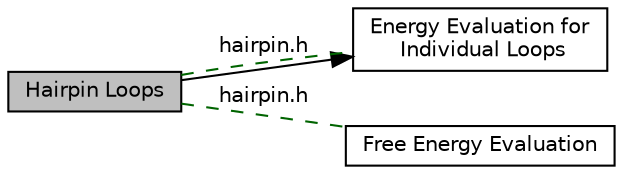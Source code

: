digraph "Hairpin Loops"
{
  bgcolor="transparent";
  edge [fontname="Helvetica",fontsize="10",labelfontname="Helvetica",labelfontsize="10"];
  node [fontname="Helvetica",fontsize="10",shape=box];
  rankdir=LR;
  Node2 [label="Free Energy Evaluation",height=0.2,width=0.4,color="black",URL="$group__eval.html",tooltip="Functions and variables related to free energy evaluation of sequence/structure pairs."];
  Node1 [label="Energy Evaluation for\l Individual Loops",height=0.2,width=0.4,color="black",URL="$group__eval__loops.html",tooltip="Functions to evaluate the free energy of particular types of loops."];
  Node0 [label="Hairpin Loops",height=0.2,width=0.4,color="black", fillcolor="grey75", style="filled", fontcolor="black",tooltip="Functions to evaluate the free energy contributions for hairpin loops."];
  Node1->Node0 [shape=plaintext, dir="back", style="solid"];
  Node0->Node2 [shape=plaintext, label="hairpin.h", color="darkgreen", dir="none", style="dashed"];
  Node0->Node1 [shape=plaintext, label="hairpin.h", color="darkgreen", dir="none", style="dashed"];
}
